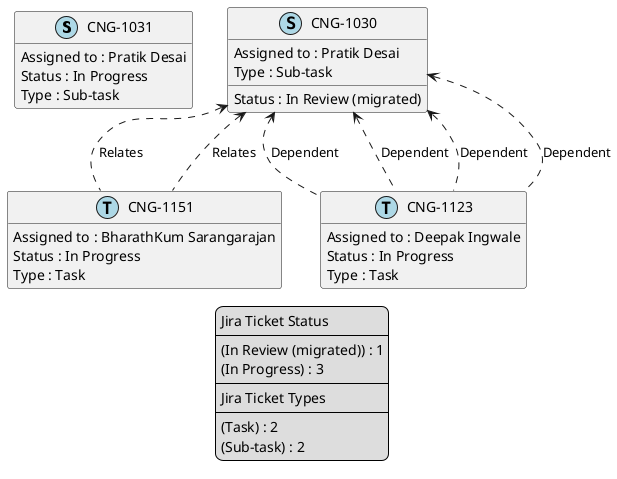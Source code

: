 @startuml
'https://plantuml.com/class-diagram

' GENERATE CLASS DIAGRAM ===========
' Generated at    : Mon Apr 15 15:18:49 CEST 2024

hide empty members

legend
Jira Ticket Status
----
(In Review (migrated)) : 1
(In Progress) : 3
----
Jira Ticket Types
----
(Task) : 2
(Sub-task) : 2
end legend


' Tickets =======
class "CNG-1031" << (S,lightblue) >> {
  Assigned to : Pratik Desai
  Status : In Progress
  Type : Sub-task
}

class "CNG-1030" << (S,lightblue) >> {
  Assigned to : Pratik Desai
  Status : In Review (migrated)
  Type : Sub-task
}

class "CNG-1151" << (T,lightblue) >> {
  Assigned to : BharathKum Sarangarajan
  Status : In Progress
  Type : Task
}

class "CNG-1123" << (T,lightblue) >> {
  Assigned to : Deepak Ingwale
  Status : In Progress
  Type : Task
}



' Links =======
"CNG-1030" <.. "CNG-1123" : Dependent
"CNG-1030" <.. "CNG-1151" : Relates
"CNG-1030" <.. "CNG-1123" : Dependent
"CNG-1030" <.. "CNG-1151" : Relates
"CNG-1030" <.. "CNG-1123" : Dependent
"CNG-1030" <.. "CNG-1123" : Dependent


@enduml
